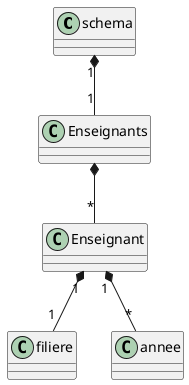 @startuml
class schema
class Enseignants
class Enseignant

schema "1" *-- "1" Enseignants
Enseignants *-- "*" Enseignant
Enseignant "1" *-- "1" filiere
Enseignant "1" *-- "*" annee


@enduml